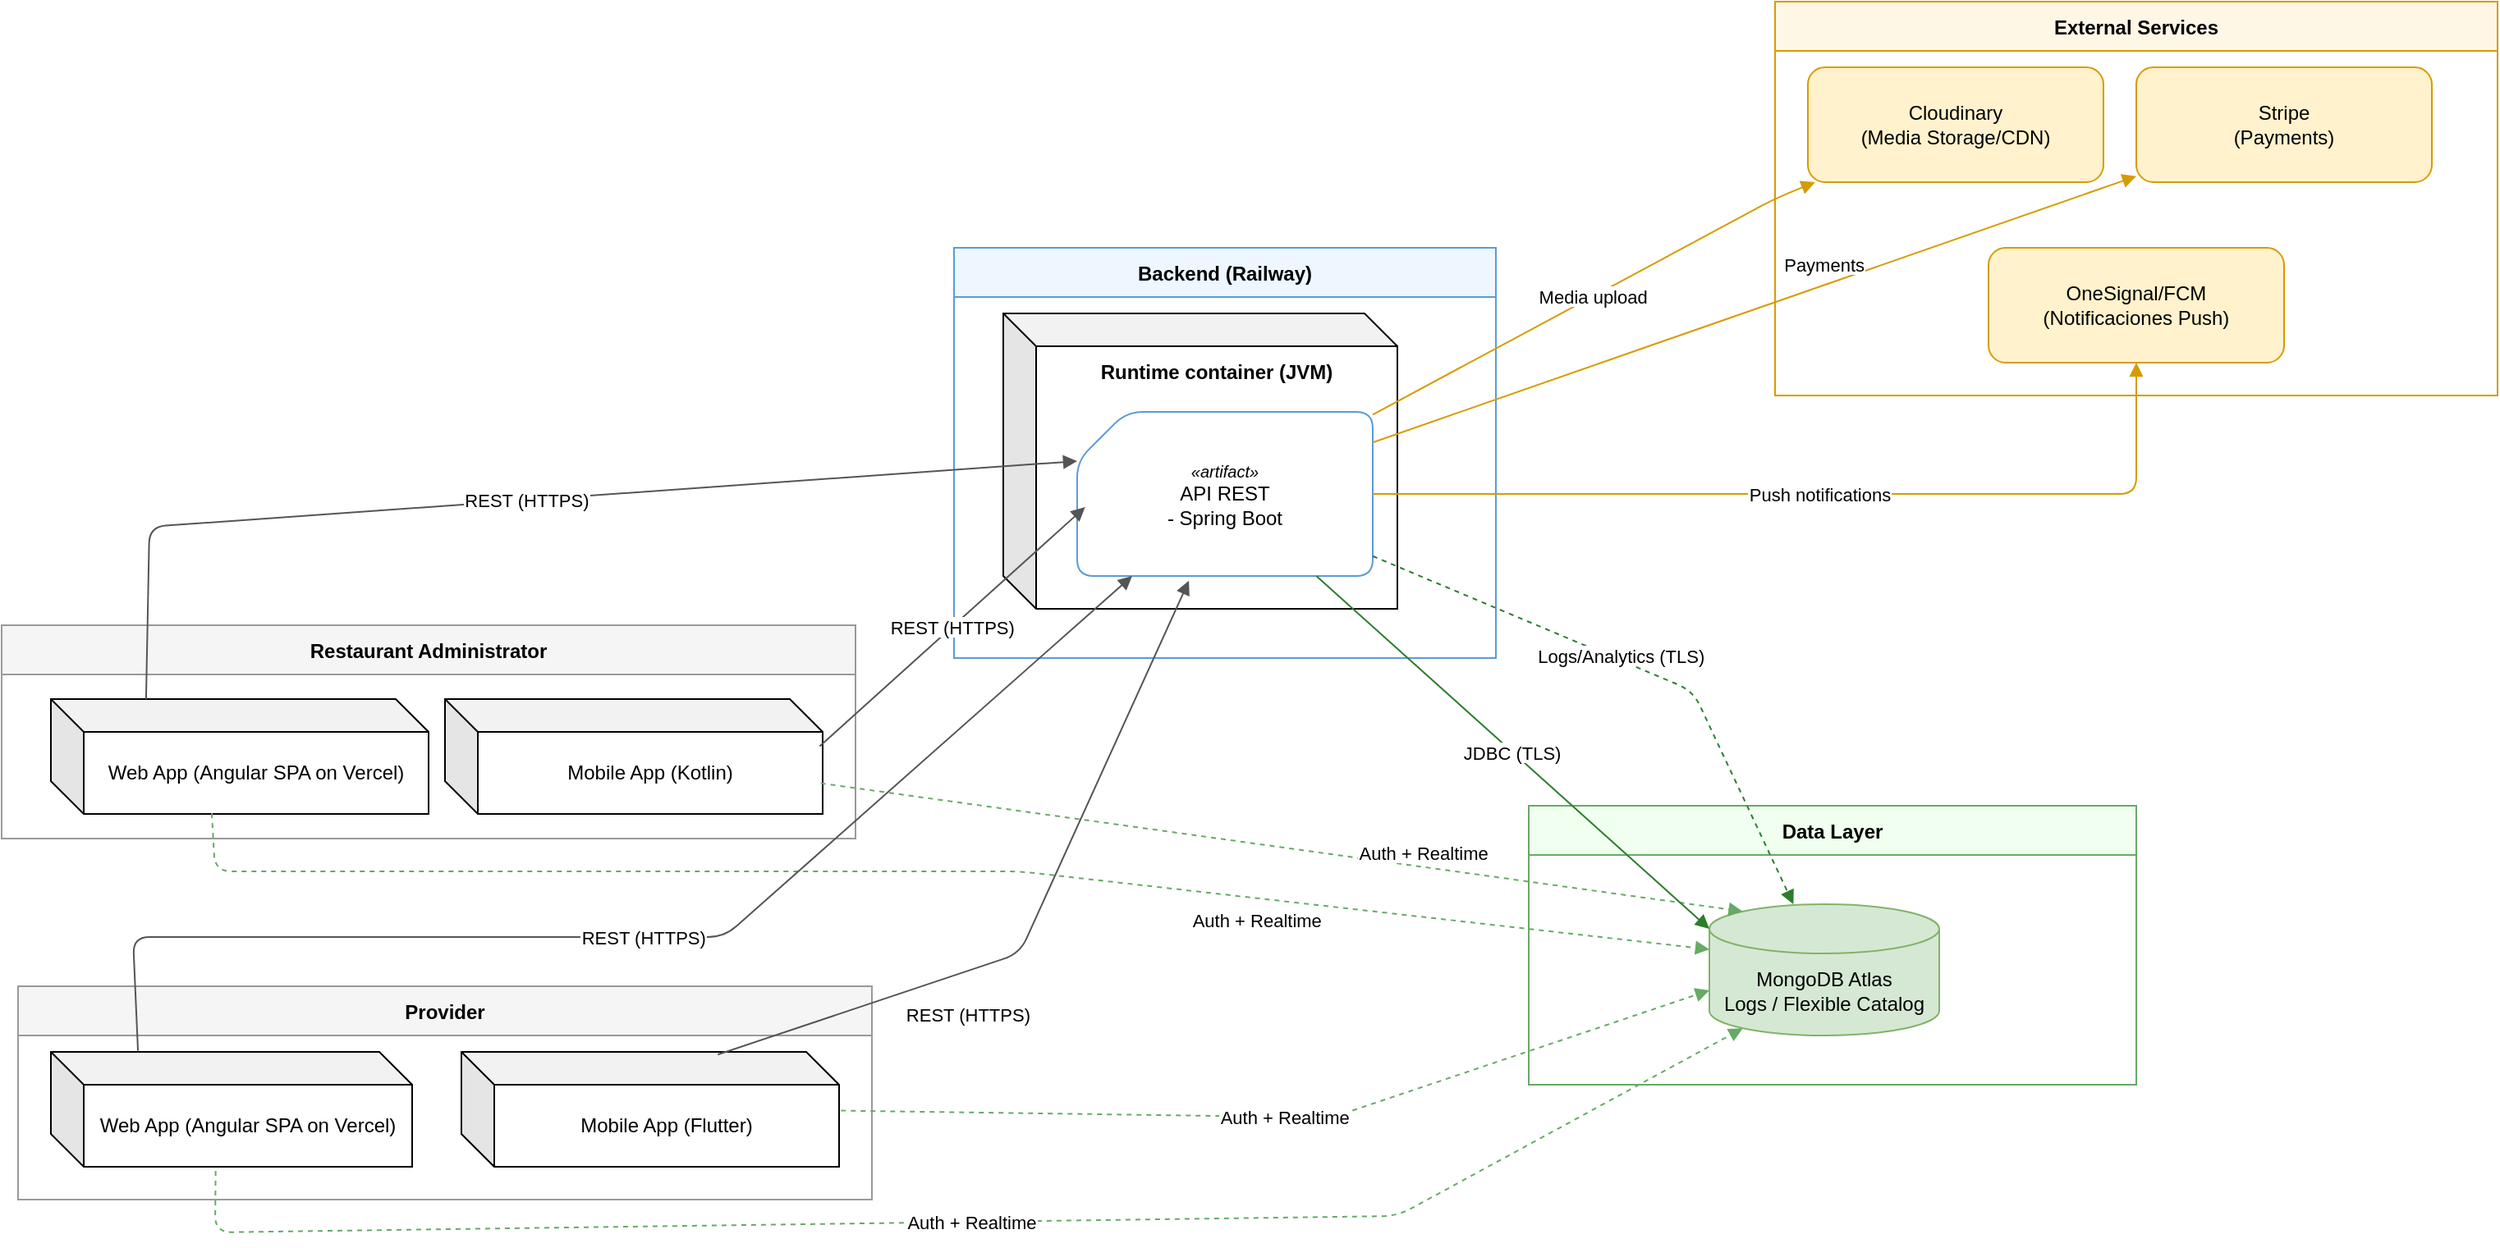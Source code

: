 <mxfile>
    <diagram id="8zdhC9HHEgQ_rZb6lmvf" name="Page-1">
        <mxGraphModel dx="963" dy="644" grid="1" gridSize="10" guides="1" tooltips="1" connect="1" arrows="1" fold="1" page="1" pageScale="1" pageWidth="850" pageHeight="1100" math="0" shadow="0">
            <root>
                <mxCell id="0"/>
                <mxCell id="1" parent="0"/>
                <mxCell id="2" value="Restaurant Administrator" style="swimlane;fontStyle=1;startSize=30;fillColor=#f5f5f5;strokeColor=#999999;" parent="1" vertex="1">
                    <mxGeometry x="10" y="530" width="520" height="130" as="geometry"/>
                </mxCell>
                <mxCell id="38" value="&lt;span style=&quot;color: rgb(0, 0, 0);&quot;&gt;Web App (Angular SPA on Vercel)&lt;/span&gt;" style="shape=cube;whiteSpace=wrap;html=1;boundedLbl=1;backgroundOutline=1;darkOpacity=0.05;darkOpacity2=0.1;" parent="2" vertex="1">
                    <mxGeometry x="30" y="45" width="230" height="70" as="geometry"/>
                </mxCell>
                <mxCell id="42" value="&lt;span style=&quot;color: rgb(0, 0, 0);&quot;&gt;Mobile App (Kotlin)&lt;/span&gt;" style="shape=cube;whiteSpace=wrap;html=1;boundedLbl=1;backgroundOutline=1;darkOpacity=0.05;darkOpacity2=0.1;" parent="2" vertex="1">
                    <mxGeometry x="270" y="45" width="230" height="70" as="geometry"/>
                </mxCell>
                <mxCell id="5" value="Provider" style="swimlane;fontStyle=1;startSize=30;fillColor=#f5f5f5;strokeColor=#999999;" parent="1" vertex="1">
                    <mxGeometry x="20" y="750" width="520" height="130" as="geometry"/>
                </mxCell>
                <mxCell id="43" value="&lt;span style=&quot;color: rgb(0, 0, 0);&quot;&gt;Web App (Angular SPA on Vercel)&lt;/span&gt;" style="shape=cube;whiteSpace=wrap;html=1;boundedLbl=1;backgroundOutline=1;darkOpacity=0.05;darkOpacity2=0.1;" parent="5" vertex="1">
                    <mxGeometry x="20" y="40" width="220" height="70" as="geometry"/>
                </mxCell>
                <mxCell id="44" value="&lt;span style=&quot;color: rgb(0, 0, 0);&quot;&gt;Mobile App (Flutter)&lt;/span&gt;" style="shape=cube;whiteSpace=wrap;html=1;boundedLbl=1;backgroundOutline=1;darkOpacity=0.05;darkOpacity2=0.1;" parent="5" vertex="1">
                    <mxGeometry x="270" y="40" width="230" height="70" as="geometry"/>
                </mxCell>
                <mxCell id="8" value="Backend (Railway)" style="swimlane;fontStyle=1;startSize=30;fillColor=#eef7ff;strokeColor=#5b9bd5;" parent="1" vertex="1">
                    <mxGeometry x="590" y="300" width="330" height="250" as="geometry"/>
                </mxCell>
                <mxCell id="36" value="T" style="shape=cube;whiteSpace=wrap;html=1;boundedLbl=1;backgroundOutline=1;darkOpacity=0.05;darkOpacity2=0.1;" parent="8" vertex="1">
                    <mxGeometry x="30" y="40" width="240" height="180" as="geometry"/>
                </mxCell>
                <mxCell id="10" value="&lt;div&gt;&lt;span style=&quot;color: rgb(0, 0, 0); font-family: sans-serif; font-style: italic; text-align: start; text-wrap-mode: nowrap; background-color: light-dark(#ffffff, var(--ge-dark-color, #121212));&quot;&gt;&lt;font style=&quot;font-size: 10px;&quot;&gt;«artifact»&lt;/font&gt;&lt;/span&gt;&lt;/div&gt;&lt;div&gt;&lt;span style=&quot;background-color: transparent;&quot;&gt;API REST&lt;/span&gt;&lt;/div&gt;- Spring Boot" style="shape=card;rounded=1;whiteSpace=wrap;html=1;fillColor=#ffffff;strokeColor=#5b9bd5;" parent="8" vertex="1">
                    <mxGeometry x="75" y="100" width="180" height="100" as="geometry"/>
                </mxCell>
                <mxCell id="37" value="Runtime container (JVM)" style="text;align=center;verticalAlign=middle;rounded=0;fontColor=#000000;fontStyle=1" parent="8" vertex="1">
                    <mxGeometry x="80" y="60" width="160" height="30" as="geometry"/>
                </mxCell>
                <mxCell id="11" value="Data Layer" style="swimlane;fontStyle=1;startSize=30;fillColor=#f0fff0;strokeColor=#66aa66;" parent="1" vertex="1">
                    <mxGeometry x="940" y="640" width="370" height="170" as="geometry"/>
                </mxCell>
                <mxCell id="41" value="&lt;span style=&quot;color: rgb(0, 0, 0);&quot;&gt;MongoDB Atlas&lt;/span&gt;&lt;br style=&quot;color: rgb(63, 63, 63); scrollbar-color: rgb(226, 226, 226) rgb(251, 251, 251);&quot;&gt;&lt;span style=&quot;color: rgb(0, 0, 0);&quot;&gt;Logs / Flexible Catalog&lt;/span&gt;" style="shape=cylinder3;whiteSpace=wrap;html=1;boundedLbl=1;backgroundOutline=1;size=15;fillColor=#d5e8d4;strokeColor=#82b366;" parent="11" vertex="1">
                    <mxGeometry x="110" y="60" width="140" height="80" as="geometry"/>
                </mxCell>
                <mxCell id="14" value="External Services" style="swimlane;fontStyle=1;startSize=30;fillColor=#fff7e6;strokeColor=#d79b00;" parent="1" vertex="1">
                    <mxGeometry x="1090" y="150" width="440" height="240" as="geometry"/>
                </mxCell>
                <mxCell id="15" value="Cloudinary&#xa;(Media Storage/CDN)" style="rounded=1;whiteSpace=wrap;html=1;fillColor=#fff2cc;strokeColor=#d79b00;" parent="14" vertex="1">
                    <mxGeometry x="20" y="40" width="180" height="70" as="geometry"/>
                </mxCell>
                <mxCell id="16" value="Stripe&lt;br&gt;(Payments)" style="rounded=1;whiteSpace=wrap;html=1;fillColor=#fff2cc;strokeColor=#d79b00;" parent="14" vertex="1">
                    <mxGeometry x="220" y="40" width="180" height="70" as="geometry"/>
                </mxCell>
                <mxCell id="18" value="OneSignal/FCM&#xa;(Notificaciones Push)" style="rounded=1;whiteSpace=wrap;html=1;fillColor=#fff2cc;strokeColor=#d79b00;" parent="14" vertex="1">
                    <mxGeometry x="130" y="150" width="180" height="70" as="geometry"/>
                </mxCell>
                <mxCell id="19" value="REST (HTTPS)" style="endArrow=block;strokeColor=#555555;entryX=0.027;entryY=0.58;entryDx=0;entryDy=0;entryPerimeter=0;exitX=0.992;exitY=0.411;exitDx=0;exitDy=0;exitPerimeter=0;" parent="1" source="42" target="10" edge="1">
                    <mxGeometry relative="1" as="geometry">
                        <mxPoint x="512.3" y="600.16" as="sourcePoint"/>
                        <Array as="points"/>
                    </mxGeometry>
                </mxCell>
                <mxCell id="20" value="REST (HTTPS)" style="endArrow=block;strokeColor=#555555;entryX=0;entryY=0;entryDx=0;entryDy=30;entryPerimeter=0;exitX=0.252;exitY=-0.001;exitDx=0;exitDy=0;exitPerimeter=0;" parent="1" source="38" target="10" edge="1">
                    <mxGeometry relative="1" as="geometry">
                        <mxPoint x="90" y="568" as="sourcePoint"/>
                        <mxPoint x="770" y="459" as="targetPoint"/>
                        <Array as="points">
                            <mxPoint x="100" y="470"/>
                        </Array>
                        <mxPoint as="offset"/>
                    </mxGeometry>
                </mxCell>
                <mxCell id="21" value="Auth + Realtime" style="dashed=1;endArrow=block;strokeColor=#66aa66;entryX=0.145;entryY=0;entryDx=0;entryDy=4.35;entryPerimeter=0;exitX=0.995;exitY=0.733;exitDx=0;exitDy=0;exitPerimeter=0;" parent="1" source="42" target="41" edge="1">
                    <mxGeometry x="0.303" y="9" relative="1" as="geometry">
                        <mxPoint x="510" y="615.832" as="sourcePoint"/>
                        <mxPoint x="1081.6" y="711.92" as="targetPoint"/>
                        <mxPoint as="offset"/>
                    </mxGeometry>
                </mxCell>
                <mxCell id="22" value="Auth + Realtime" style="dashed=1;endArrow=block;strokeColor=#66aa66;entryX=0;entryY=0;entryDx=0;entryDy=27.5;exitX=0.426;exitY=0.994;exitDx=0;exitDy=0;exitPerimeter=0;entryPerimeter=0;" parent="1" source="38" target="41" edge="1">
                    <mxGeometry x="0.419" y="-13" relative="1" as="geometry">
                        <mxPoint x="135" y="650" as="sourcePoint"/>
                        <mxPoint x="1030" y="750" as="targetPoint"/>
                        <Array as="points">
                            <mxPoint x="140" y="680"/>
                            <mxPoint x="630" y="680"/>
                        </Array>
                        <mxPoint as="offset"/>
                    </mxGeometry>
                </mxCell>
                <mxCell id="23" value="REST (HTTPS)" style="endArrow=block;strokeColor=#555555;exitX=0.241;exitY=-0.01;exitDx=0;exitDy=0;exitPerimeter=0;" parent="1" source="43" target="10" edge="1">
                    <mxGeometry relative="1" as="geometry">
                        <mxPoint x="87.5" y="790" as="sourcePoint"/>
                        <Array as="points">
                            <mxPoint x="90" y="720"/>
                            <mxPoint x="450" y="720"/>
                        </Array>
                    </mxGeometry>
                </mxCell>
                <mxCell id="24" value="REST (HTTPS)" style="endArrow=block;strokeColor=#555555;entryX=0.378;entryY=1.029;entryDx=0;entryDy=0;entryPerimeter=0;exitX=0.679;exitY=0.023;exitDx=0;exitDy=0;exitPerimeter=0;" parent="1" source="44" target="10" edge="1">
                    <mxGeometry x="-0.311" y="-25" relative="1" as="geometry">
                        <mxPoint x="452.5" y="790" as="sourcePoint"/>
                        <Array as="points">
                            <mxPoint x="630" y="730"/>
                        </Array>
                        <mxPoint as="offset"/>
                    </mxGeometry>
                </mxCell>
                <mxCell id="25" value="Auth + Realtime" style="dashed=1;endArrow=block;strokeColor=#66aa66;entryX=0.145;entryY=1;entryDx=0;entryDy=-4.35;entryPerimeter=0;exitX=0.456;exitY=1.036;exitDx=0;exitDy=0;exitPerimeter=0;" parent="1" source="43" target="41" edge="1">
                    <mxGeometry relative="1" as="geometry">
                        <mxPoint x="260" y="850" as="sourcePoint"/>
                        <mxPoint x="1105" y="790" as="targetPoint"/>
                        <Array as="points">
                            <mxPoint x="140" y="900"/>
                            <mxPoint x="860" y="890"/>
                        </Array>
                    </mxGeometry>
                </mxCell>
                <mxCell id="26" value="Auth + Realtime" style="dashed=1;endArrow=block;strokeColor=#66aa66;entryX=0;entryY=0;entryDx=0;entryDy=52.5;entryPerimeter=0;exitX=1.005;exitY=0.511;exitDx=0;exitDy=0;exitPerimeter=0;" parent="1" source="44" target="41" edge="1">
                    <mxGeometry x="-0.001" relative="1" as="geometry">
                        <mxPoint x="510" y="824.831" as="sourcePoint"/>
                        <mxPoint x="1047.1" y="786.32" as="targetPoint"/>
                        <Array as="points">
                            <mxPoint x="820" y="830"/>
                        </Array>
                        <mxPoint as="offset"/>
                    </mxGeometry>
                </mxCell>
                <mxCell id="27" value="JDBC (TLS)" style="endArrow=block;strokeColor=#2d7d2d;entryX=0;entryY=0;entryDx=0;entryDy=15;entryPerimeter=0;" parent="1" source="10" target="41" edge="1">
                    <mxGeometry x="-0.002" relative="1" as="geometry">
                        <mxPoint x="1033.15" y="726.48" as="targetPoint"/>
                        <mxPoint as="offset"/>
                    </mxGeometry>
                </mxCell>
                <mxCell id="28" value="Logs/Analytics (TLS)" style="dashed=1;endArrow=block;strokeColor=#2d7d2d;" parent="1" source="10" target="41" edge="1">
                    <mxGeometry x="-0.081" y="3" relative="1" as="geometry">
                        <mxPoint x="1399.756" y="681.091" as="targetPoint"/>
                        <Array as="points">
                            <mxPoint x="1040" y="570"/>
                        </Array>
                        <mxPoint as="offset"/>
                    </mxGeometry>
                </mxCell>
                <mxCell id="29" value="Media upload" style="endArrow=block;strokeColor=#d79b00;" parent="1" source="10" target="15" edge="1">
                    <mxGeometry relative="1" as="geometry">
                        <Array as="points">
                            <mxPoint x="1090" y="270"/>
                        </Array>
                    </mxGeometry>
                </mxCell>
                <mxCell id="30" value="Payments" style="endArrow=block;strokeColor=#d79b00;" parent="1" source="10" target="16" edge="1">
                    <mxGeometry x="0.2" y="12" relative="1" as="geometry">
                        <Array as="points"/>
                        <mxPoint as="offset"/>
                    </mxGeometry>
                </mxCell>
                <mxCell id="32" value="Push notifications" style="endArrow=block;strokeColor=#d79b00;" parent="1" source="10" target="18" edge="1">
                    <mxGeometry relative="1" as="geometry">
                        <Array as="points">
                            <mxPoint x="1310" y="450"/>
                        </Array>
                    </mxGeometry>
                </mxCell>
            </root>
        </mxGraphModel>
    </diagram>
</mxfile>